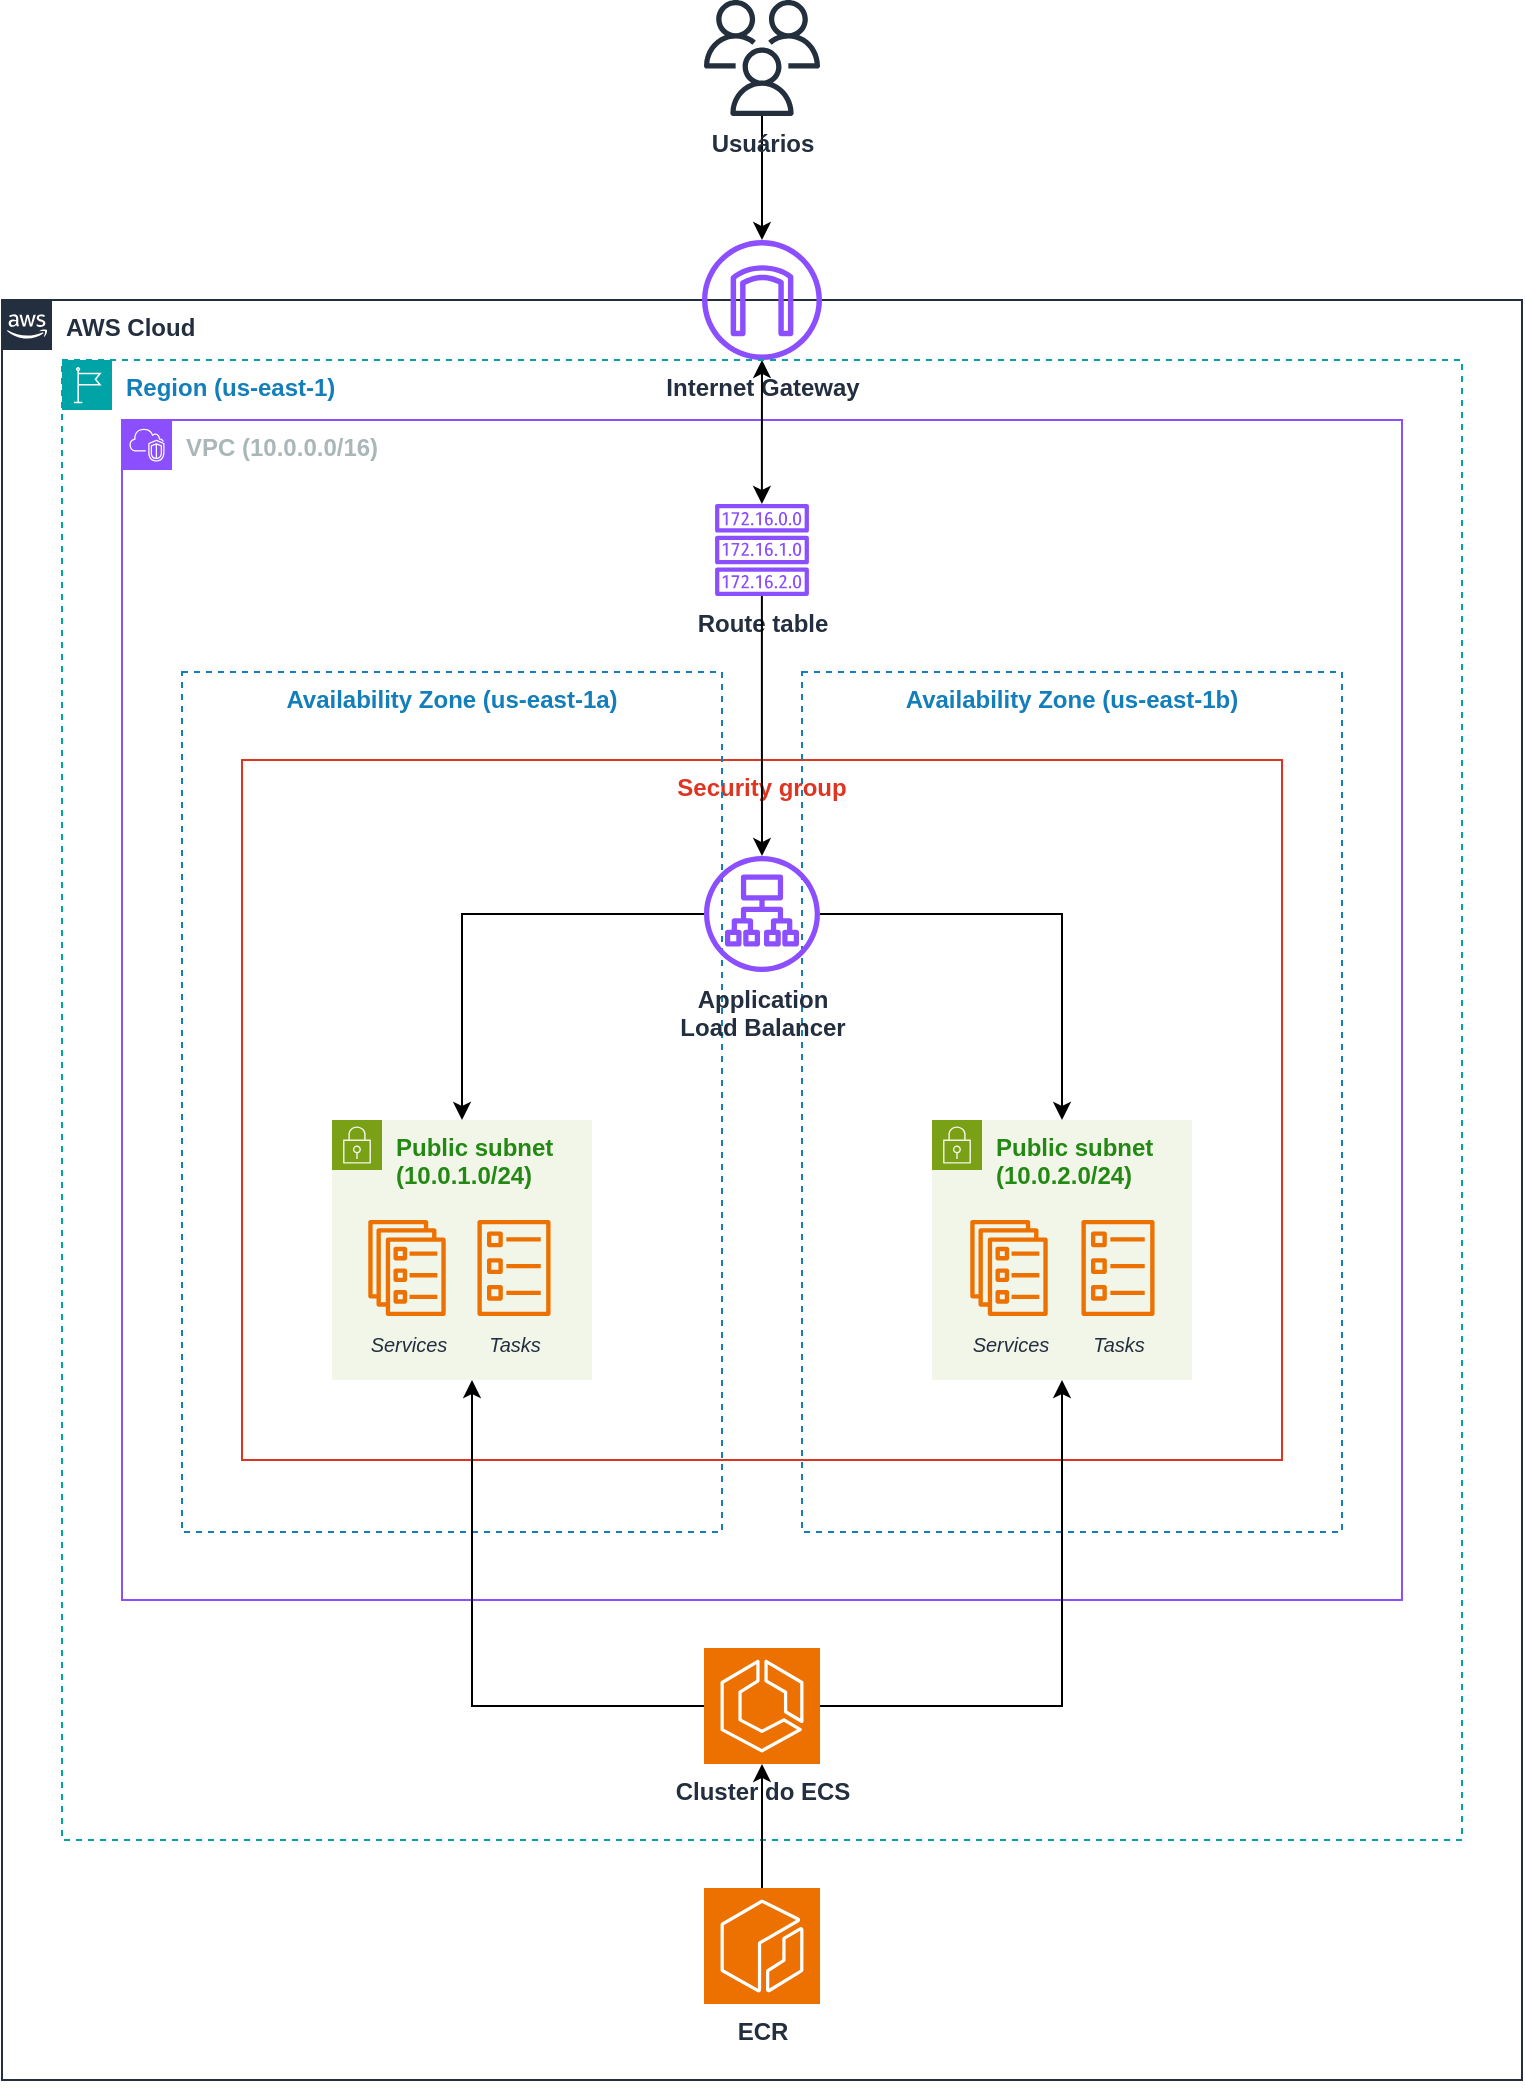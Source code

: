 <mxfile version="24.3.1" type="device">
  <diagram name="Página-1" id="Zpsk-huws3G5LKRI3ZW4">
    <mxGraphModel dx="1674" dy="738" grid="1" gridSize="10" guides="1" tooltips="1" connect="1" arrows="1" fold="1" page="1" pageScale="1" pageWidth="1169" pageHeight="827" math="0" shadow="0">
      <root>
        <mxCell id="0" />
        <mxCell id="1" parent="0" />
        <mxCell id="pViukagDU9DolODw0ecY-1" value="&lt;b&gt;AWS Cloud&lt;/b&gt;" style="points=[[0,0],[0.25,0],[0.5,0],[0.75,0],[1,0],[1,0.25],[1,0.5],[1,0.75],[1,1],[0.75,1],[0.5,1],[0.25,1],[0,1],[0,0.75],[0,0.5],[0,0.25]];outlineConnect=0;gradientColor=none;html=1;whiteSpace=wrap;fontSize=12;fontStyle=0;container=1;pointerEvents=0;collapsible=0;recursiveResize=0;shape=mxgraph.aws4.group;grIcon=mxgraph.aws4.group_aws_cloud_alt;strokeColor=#232F3E;fillColor=none;verticalAlign=top;align=left;spacingLeft=30;fontColor=#232F3E;dashed=0;" parent="1" vertex="1">
          <mxGeometry x="205" y="220" width="760" height="890" as="geometry" />
        </mxCell>
        <mxCell id="4uqwcMLx68ukezupchwL-3" value="&lt;b&gt;ECR&lt;/b&gt;" style="sketch=0;points=[[0,0,0],[0.25,0,0],[0.5,0,0],[0.75,0,0],[1,0,0],[0,1,0],[0.25,1,0],[0.5,1,0],[0.75,1,0],[1,1,0],[0,0.25,0],[0,0.5,0],[0,0.75,0],[1,0.25,0],[1,0.5,0],[1,0.75,0]];outlineConnect=0;fontColor=#232F3E;fillColor=#ED7100;strokeColor=#ffffff;dashed=0;verticalLabelPosition=bottom;verticalAlign=top;align=center;html=1;fontSize=12;fontStyle=0;aspect=fixed;shape=mxgraph.aws4.resourceIcon;resIcon=mxgraph.aws4.ecr;" parent="pViukagDU9DolODw0ecY-1" vertex="1">
          <mxGeometry x="351" y="794" width="58" height="58" as="geometry" />
        </mxCell>
        <mxCell id="pViukagDU9DolODw0ecY-2" value="&lt;b&gt;VPC (10.0.0.0/16)&lt;/b&gt;" style="points=[[0,0],[0.25,0],[0.5,0],[0.75,0],[1,0],[1,0.25],[1,0.5],[1,0.75],[1,1],[0.75,1],[0.5,1],[0.25,1],[0,1],[0,0.75],[0,0.5],[0,0.25]];outlineConnect=0;gradientColor=none;html=1;whiteSpace=wrap;fontSize=12;fontStyle=0;container=1;pointerEvents=0;collapsible=0;recursiveResize=0;shape=mxgraph.aws4.group;grIcon=mxgraph.aws4.group_vpc2;strokeColor=#8C4FFF;fillColor=none;verticalAlign=top;align=left;spacingLeft=30;fontColor=#AAB7B8;dashed=0;" parent="1" vertex="1">
          <mxGeometry x="265" y="280" width="640" height="590" as="geometry" />
        </mxCell>
        <mxCell id="pViukagDU9DolODw0ecY-9" value="&lt;font size=&quot;1&quot;&gt;&lt;b style=&quot;font-size: 12px;&quot;&gt;Internet Gateway&lt;/b&gt;&lt;/font&gt;" style="sketch=0;outlineConnect=0;fontColor=#232F3E;gradientColor=none;fillColor=#8C4FFF;strokeColor=none;dashed=0;verticalLabelPosition=bottom;verticalAlign=top;align=center;html=1;fontSize=12;fontStyle=0;aspect=fixed;pointerEvents=1;shape=mxgraph.aws4.internet_gateway;" parent="1" vertex="1">
          <mxGeometry x="555" y="190" width="60" height="60" as="geometry" />
        </mxCell>
        <mxCell id="pViukagDU9DolODw0ecY-17" style="edgeStyle=orthogonalEdgeStyle;rounded=0;orthogonalLoop=1;jettySize=auto;html=1;startArrow=classic;startFill=1;" parent="1" source="pViukagDU9DolODw0ecY-11" target="pViukagDU9DolODw0ecY-9" edge="1">
          <mxGeometry relative="1" as="geometry" />
        </mxCell>
        <mxCell id="pViukagDU9DolODw0ecY-4" value="&lt;b&gt;Region (us-east-1)&lt;/b&gt;" style="points=[[0,0],[0.25,0],[0.5,0],[0.75,0],[1,0],[1,0.25],[1,0.5],[1,0.75],[1,1],[0.75,1],[0.5,1],[0.25,1],[0,1],[0,0.75],[0,0.5],[0,0.25]];outlineConnect=0;gradientColor=none;html=1;whiteSpace=wrap;fontSize=12;fontStyle=0;container=1;pointerEvents=0;collapsible=0;recursiveResize=0;shape=mxgraph.aws4.group;grIcon=mxgraph.aws4.group_region;strokeColor=#00A4A6;fillColor=none;verticalAlign=top;align=left;spacingLeft=30;fontColor=#147EBA;dashed=1;" parent="1" vertex="1">
          <mxGeometry x="235" y="250" width="700" height="740" as="geometry" />
        </mxCell>
        <mxCell id="pViukagDU9DolODw0ecY-20" value="&lt;b&gt;Security group&lt;/b&gt;" style="fillColor=none;strokeColor=#DD3522;verticalAlign=top;fontStyle=0;fontColor=#DD3522;whiteSpace=wrap;html=1;" parent="pViukagDU9DolODw0ecY-4" vertex="1">
          <mxGeometry x="90" y="200" width="520" height="350" as="geometry" />
        </mxCell>
        <mxCell id="pViukagDU9DolODw0ecY-5" value="&lt;b&gt;Availability Zone (us-east-1b)&lt;/b&gt;" style="fillColor=none;strokeColor=#147EBA;dashed=1;verticalAlign=top;fontStyle=0;fontColor=#147EBA;whiteSpace=wrap;html=1;" parent="pViukagDU9DolODw0ecY-4" vertex="1">
          <mxGeometry x="370" y="156" width="270" height="430" as="geometry" />
        </mxCell>
        <mxCell id="pViukagDU9DolODw0ecY-3" value="&lt;b&gt;Availability Zone (us-east-1a)&lt;/b&gt;" style="fillColor=none;strokeColor=#147EBA;dashed=1;verticalAlign=top;fontStyle=0;fontColor=#147EBA;whiteSpace=wrap;html=1;" parent="pViukagDU9DolODw0ecY-4" vertex="1">
          <mxGeometry x="60" y="156" width="270" height="430" as="geometry" />
        </mxCell>
        <mxCell id="pViukagDU9DolODw0ecY-7" value="&lt;b&gt;Public subnet (10.0.1.0/24)&lt;/b&gt;" style="points=[[0,0],[0.25,0],[0.5,0],[0.75,0],[1,0],[1,0.25],[1,0.5],[1,0.75],[1,1],[0.75,1],[0.5,1],[0.25,1],[0,1],[0,0.75],[0,0.5],[0,0.25]];outlineConnect=0;gradientColor=none;html=1;whiteSpace=wrap;fontSize=12;fontStyle=0;container=1;pointerEvents=0;collapsible=0;recursiveResize=0;shape=mxgraph.aws4.group;grIcon=mxgraph.aws4.group_security_group;grStroke=0;strokeColor=#7AA116;fillColor=#F2F6E8;verticalAlign=top;align=left;spacingLeft=30;fontColor=#248814;dashed=0;" parent="pViukagDU9DolODw0ecY-4" vertex="1">
          <mxGeometry x="135" y="380" width="130" height="130" as="geometry" />
        </mxCell>
        <mxCell id="pViukagDU9DolODw0ecY-25" value="&lt;font style=&quot;font-size: 10px;&quot;&gt;&lt;i style=&quot;&quot;&gt;Tasks&lt;/i&gt;&lt;/font&gt;" style="sketch=0;outlineConnect=0;fontColor=#232F3E;gradientColor=none;fillColor=#ED7100;strokeColor=none;dashed=0;verticalLabelPosition=bottom;verticalAlign=top;align=center;html=1;fontSize=12;fontStyle=0;aspect=fixed;pointerEvents=1;shape=mxgraph.aws4.ecs_task;" parent="pViukagDU9DolODw0ecY-7" vertex="1">
          <mxGeometry x="72.5" y="50" width="37" height="48" as="geometry" />
        </mxCell>
        <mxCell id="pViukagDU9DolODw0ecY-28" value="&lt;font style=&quot;font-size: 10px;&quot;&gt;&lt;i style=&quot;&quot;&gt;Services&lt;/i&gt;&lt;/font&gt;" style="sketch=0;outlineConnect=0;fontColor=#232F3E;gradientColor=none;fillColor=#ED7100;strokeColor=none;dashed=0;verticalLabelPosition=bottom;verticalAlign=top;align=center;html=1;fontSize=12;fontStyle=0;aspect=fixed;pointerEvents=1;shape=mxgraph.aws4.ecs_service;" parent="pViukagDU9DolODw0ecY-7" vertex="1">
          <mxGeometry x="18" y="50" width="39" height="48" as="geometry" />
        </mxCell>
        <mxCell id="pViukagDU9DolODw0ecY-8" value="&lt;b&gt;Public subnet (10.0.2.0/24)&lt;/b&gt;" style="points=[[0,0],[0.25,0],[0.5,0],[0.75,0],[1,0],[1,0.25],[1,0.5],[1,0.75],[1,1],[0.75,1],[0.5,1],[0.25,1],[0,1],[0,0.75],[0,0.5],[0,0.25]];outlineConnect=0;gradientColor=none;html=1;whiteSpace=wrap;fontSize=12;fontStyle=0;container=1;pointerEvents=0;collapsible=0;recursiveResize=0;shape=mxgraph.aws4.group;grIcon=mxgraph.aws4.group_security_group;grStroke=0;strokeColor=#7AA116;fillColor=#F2F6E8;verticalAlign=top;align=left;spacingLeft=30;fontColor=#248814;dashed=0;" parent="pViukagDU9DolODw0ecY-4" vertex="1">
          <mxGeometry x="435" y="380" width="130" height="130" as="geometry" />
        </mxCell>
        <mxCell id="pViukagDU9DolODw0ecY-26" value="&lt;font style=&quot;font-size: 10px;&quot;&gt;&lt;i&gt;Tasks&lt;/i&gt;&lt;/font&gt;" style="sketch=0;outlineConnect=0;fontColor=#232F3E;gradientColor=none;fillColor=#ED7100;strokeColor=none;dashed=0;verticalLabelPosition=bottom;verticalAlign=top;align=center;html=1;fontSize=12;fontStyle=0;aspect=fixed;pointerEvents=1;shape=mxgraph.aws4.ecs_task;" parent="pViukagDU9DolODw0ecY-8" vertex="1">
          <mxGeometry x="74.5" y="50" width="37" height="48" as="geometry" />
        </mxCell>
        <mxCell id="pViukagDU9DolODw0ecY-11" value="&lt;b&gt;Route table&lt;/b&gt;" style="sketch=0;outlineConnect=0;fontColor=#232F3E;gradientColor=none;fillColor=#8C4FFF;strokeColor=none;dashed=0;verticalLabelPosition=bottom;verticalAlign=top;align=center;html=1;fontSize=12;fontStyle=0;aspect=fixed;pointerEvents=1;shape=mxgraph.aws4.route_table;" parent="pViukagDU9DolODw0ecY-4" vertex="1">
          <mxGeometry x="326.39" y="72" width="47.21" height="46" as="geometry" />
        </mxCell>
        <mxCell id="pViukagDU9DolODw0ecY-27" value="&lt;font style=&quot;font-size: 10px;&quot;&gt;&lt;i&gt;Services&lt;/i&gt;&lt;/font&gt;" style="sketch=0;outlineConnect=0;fontColor=#232F3E;gradientColor=none;fillColor=#ED7100;strokeColor=none;dashed=0;verticalLabelPosition=bottom;verticalAlign=top;align=center;html=1;fontSize=12;fontStyle=0;aspect=fixed;pointerEvents=1;shape=mxgraph.aws4.ecs_service;" parent="pViukagDU9DolODw0ecY-4" vertex="1">
          <mxGeometry x="454" y="430" width="39" height="48" as="geometry" />
        </mxCell>
        <mxCell id="LF72wZa1ugqqYXSyJQVG-1" style="edgeStyle=orthogonalEdgeStyle;rounded=0;orthogonalLoop=1;jettySize=auto;html=1;" edge="1" parent="pViukagDU9DolODw0ecY-4" source="pViukagDU9DolODw0ecY-29" target="pViukagDU9DolODw0ecY-8">
          <mxGeometry relative="1" as="geometry" />
        </mxCell>
        <mxCell id="pViukagDU9DolODw0ecY-29" value="&lt;b&gt;Cluster do ECS&lt;/b&gt;" style="sketch=0;points=[[0,0,0],[0.25,0,0],[0.5,0,0],[0.75,0,0],[1,0,0],[0,1,0],[0.25,1,0],[0.5,1,0],[0.75,1,0],[1,1,0],[0,0.25,0],[0,0.5,0],[0,0.75,0],[1,0.25,0],[1,0.5,0],[1,0.75,0]];outlineConnect=0;fontColor=#232F3E;fillColor=#ED7100;strokeColor=#ffffff;dashed=0;verticalLabelPosition=bottom;verticalAlign=top;align=center;html=1;fontSize=12;fontStyle=0;aspect=fixed;shape=mxgraph.aws4.resourceIcon;resIcon=mxgraph.aws4.ecs;" parent="pViukagDU9DolODw0ecY-4" vertex="1">
          <mxGeometry x="321" y="644" width="58" height="58" as="geometry" />
        </mxCell>
        <mxCell id="LF72wZa1ugqqYXSyJQVG-2" style="edgeStyle=orthogonalEdgeStyle;rounded=0;orthogonalLoop=1;jettySize=auto;html=1;" edge="1" parent="pViukagDU9DolODw0ecY-4" source="pViukagDU9DolODw0ecY-29">
          <mxGeometry relative="1" as="geometry">
            <mxPoint x="205" y="510" as="targetPoint" />
            <Array as="points">
              <mxPoint x="205" y="673" />
            </Array>
          </mxGeometry>
        </mxCell>
        <mxCell id="4uqwcMLx68ukezupchwL-4" style="edgeStyle=orthogonalEdgeStyle;rounded=0;orthogonalLoop=1;jettySize=auto;html=1;exitX=0.5;exitY=1;exitDx=0;exitDy=0;" parent="1" source="pViukagDU9DolODw0ecY-1" target="pViukagDU9DolODw0ecY-1" edge="1">
          <mxGeometry relative="1" as="geometry" />
        </mxCell>
        <mxCell id="4uqwcMLx68ukezupchwL-5" style="edgeStyle=orthogonalEdgeStyle;rounded=0;orthogonalLoop=1;jettySize=auto;html=1;" parent="1" source="4uqwcMLx68ukezupchwL-3" target="pViukagDU9DolODw0ecY-29" edge="1">
          <mxGeometry relative="1" as="geometry" />
        </mxCell>
        <mxCell id="4uqwcMLx68ukezupchwL-7" style="edgeStyle=orthogonalEdgeStyle;rounded=0;orthogonalLoop=1;jettySize=auto;html=1;" parent="1" source="4uqwcMLx68ukezupchwL-6" target="pViukagDU9DolODw0ecY-9" edge="1">
          <mxGeometry relative="1" as="geometry" />
        </mxCell>
        <mxCell id="4uqwcMLx68ukezupchwL-6" value="&lt;b&gt;Usuários&lt;/b&gt;" style="sketch=0;outlineConnect=0;fontColor=#232F3E;gradientColor=none;fillColor=#232F3D;strokeColor=none;dashed=0;verticalLabelPosition=bottom;verticalAlign=top;align=center;html=1;fontSize=12;fontStyle=0;aspect=fixed;pointerEvents=1;shape=mxgraph.aws4.users;" parent="1" vertex="1">
          <mxGeometry x="556" y="70" width="58" height="58" as="geometry" />
        </mxCell>
        <mxCell id="4uqwcMLx68ukezupchwL-8" value="&lt;b&gt;Application&lt;/b&gt;&lt;div&gt;&lt;b&gt;Load Balancer&lt;/b&gt;&lt;/div&gt;" style="sketch=0;outlineConnect=0;fontColor=#232F3E;gradientColor=none;fillColor=#8C4FFF;strokeColor=none;dashed=0;verticalLabelPosition=bottom;verticalAlign=top;align=center;html=1;fontSize=12;fontStyle=0;aspect=fixed;pointerEvents=1;shape=mxgraph.aws4.application_load_balancer;" parent="1" vertex="1">
          <mxGeometry x="556" y="498" width="58" height="58" as="geometry" />
        </mxCell>
        <mxCell id="4uqwcMLx68ukezupchwL-9" style="edgeStyle=orthogonalEdgeStyle;rounded=0;orthogonalLoop=1;jettySize=auto;html=1;" parent="1" source="pViukagDU9DolODw0ecY-11" target="4uqwcMLx68ukezupchwL-8" edge="1">
          <mxGeometry relative="1" as="geometry" />
        </mxCell>
        <mxCell id="pViukagDU9DolODw0ecY-18" style="edgeStyle=orthogonalEdgeStyle;rounded=0;orthogonalLoop=1;jettySize=auto;html=1;" parent="1" source="4uqwcMLx68ukezupchwL-8" target="pViukagDU9DolODw0ecY-7" edge="1">
          <mxGeometry relative="1" as="geometry">
            <mxPoint x="435" y="555.999" as="sourcePoint" />
          </mxGeometry>
        </mxCell>
        <mxCell id="pViukagDU9DolODw0ecY-19" style="edgeStyle=orthogonalEdgeStyle;rounded=0;orthogonalLoop=1;jettySize=auto;html=1;" parent="1" source="4uqwcMLx68ukezupchwL-8" target="pViukagDU9DolODw0ecY-8" edge="1">
          <mxGeometry relative="1" as="geometry">
            <mxPoint x="735" y="555.999" as="sourcePoint" />
          </mxGeometry>
        </mxCell>
      </root>
    </mxGraphModel>
  </diagram>
</mxfile>
